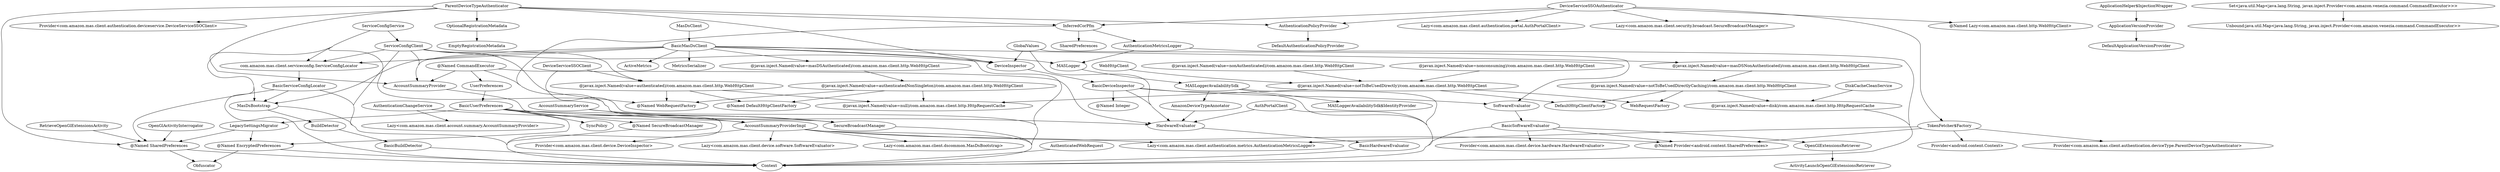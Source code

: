 digraph G1 {
  concentrate = true;
  n2 [label="@Named CommandExecutor"];
  n2 -> SecureBroadcastManager;
  n2 -> AccountSummaryProvider;
  n2 -> HardwareEvaluator;
  n2 -> UserPreferences;
  n3 [label="@Named EncryptedPreferences"];
  n3 -> Context;
  n3 -> Obfuscator;
  n4 [label="@Named SecureBroadcastManager"];
  n4 -> Context;
  n5 [label="@Named SharedPreferences"];
  n5 -> Context;
  n5 -> Obfuscator;
  n6 [label="@javax.inject.Named(value=authenticated)/com.amazon.mas.client.http.WebHttpClient"];
  n7 [label="@Named DefaultHttpClientFactory"];
  n6 -> n7;
  n8 [label="@Named WebRequestFactory"];
  n6 -> n8;
  n9 [label="@javax.inject.Named(value=null)/com.amazon.mas.client.http.HttpRequestCache"];
  n6 -> n9;
  n10 [label="@javax.inject.Named(value=authenticatedNonSingleton)/com.amazon.mas.client.http.WebHttpClient"];
  n10 -> n7;
  n10 -> n8;
  n10 -> n9;
  n11 [label="@javax.inject.Named(value=disk)/com.amazon.mas.client.http.HttpRequestCache"];
  n11 -> Context;
  n12 [label="@javax.inject.Named(value=masDSAuthenticated)/com.amazon.mas.client.http.WebHttpClient"];
  n12 -> n10;
  n13 [label="@javax.inject.Named(value=masDSNonAuthenticated)/com.amazon.mas.client.http.WebHttpClient"];
  n14 [label="@javax.inject.Named(value=notToBeUsedDirectlyCaching)/com.amazon.mas.client.http.WebHttpClient"];
  n13 -> n14;
  n15 [label="@javax.inject.Named(value=nonAuthenticated)/com.amazon.mas.client.http.WebHttpClient"];
  n16 [label="@javax.inject.Named(value=notToBeUsedDirectly)/com.amazon.mas.client.http.WebHttpClient"];
  n15 -> n16;
  n17 [label="@javax.inject.Named(value=nonconsuming)/com.amazon.mas.client.http.WebHttpClient"];
  n17 -> n16;
  n16 -> n9;
  n16 -> DefaultHttpClientFactory;
  n16 -> WebRequestFactory;
  n14 -> n11;
  n14 -> DefaultHttpClientFactory;
  n14 -> WebRequestFactory;
  AccountSummaryProvider -> AccountSummaryProviderImpl;
  n18 [label="@Named Provider<android.content.SharedPreferences>"];
  AccountSummaryProviderImpl -> n18;
  n19 [label="Provider<com.amazon.mas.client.device.DeviceInspector>"];
  AccountSummaryProviderImpl -> n19;
  n20 [label="Lazy<com.amazon.mas.client.authentication.metrics.AuthenticationMetricsLogger>"];
  AccountSummaryProviderImpl -> n20;
  n21 [label="Lazy<com.amazon.mas.client.device.software.SoftwareEvaluator>"];
  AccountSummaryProviderImpl -> n21;
  n22 [label="Lazy<com.amazon.mas.client.dscommon.MasDsBootstrap>"];
  AccountSummaryProviderImpl -> n22;
  AccountSummaryProviderImpl -> Context;
  AccountSummaryService -> AccountSummaryProviderImpl;
  AccountSummaryService -> SecureBroadcastManager;
  AmazonDeviceTypeAnnotator -> HardwareEvaluator;
  n23 [label="ApplicationHelper$InjectionWrapper"];
  n23 -> ApplicationVersionProvider;
  ApplicationVersionProvider -> DefaultApplicationVersionProvider;
  AuthPortalClient -> Context;
  AuthPortalClient -> HardwareEvaluator;
  AuthenticatedWebRequest -> Context;
  AuthenticationChangeService -> SecureBroadcastManager;
  n24 [label="Lazy<com.amazon.mas.client.account.summary.AccountSummaryProvider>"];
  AuthenticationChangeService -> n24;
  AuthenticationMetricsLogger -> MASLogger;
  AuthenticationMetricsLogger -> Context;
  AuthenticationPolicyProvider -> DefaultAuthenticationPolicyProvider;
  BasicBuildDetector -> Context;
  n25 [label="@Named Integer"];
  BasicDeviceInspector -> n25;
  BasicDeviceInspector -> Context;
  BasicDeviceInspector -> HardwareEvaluator;
  BasicDeviceInspector -> SoftwareEvaluator;
  BasicHardwareEvaluator -> Context;
  BasicMasDsClient -> MasDsBootstrap;
  BasicMasDsClient -> n12;
  BasicMasDsClient -> n13;
  BasicMasDsClient -> DeviceInspector;
  BasicMasDsClient -> MASLogger;
  BasicMasDsClient -> ActiveMetrics;
  BasicMasDsClient -> Context;
  BasicMasDsClient -> AccountSummaryProvider;
  BasicMasDsClient -> MetricsSerializer;
  n26 [label="com.amazon.mas.client.serviceconfig.ServiceConfigLocator"];
  BasicMasDsClient -> n26;
  BasicServiceConfigLocator -> MasDsBootstrap;
  BasicServiceConfigLocator -> n5;
  BasicServiceConfigLocator -> Context;
  BasicSoftwareEvaluator -> n18;
  n27 [label="Provider<com.amazon.mas.client.device.hardware.HardwareEvaluator>"];
  BasicSoftwareEvaluator -> n27;
  BasicSoftwareEvaluator -> Context;
  BasicSoftwareEvaluator -> OpenGlExtensionsRetriever;
  BasicUserPreferences -> SecureBroadcastManager;
  BasicUserPreferences -> LegacySettingsMigrator;
  BasicUserPreferences -> n4;
  BasicUserPreferences -> n3;
  BasicUserPreferences -> Context;
  BasicUserPreferences -> HardwareEvaluator;
  BasicUserPreferences -> SyncPolicy;
  BuildDetector -> BasicBuildDetector;
  DeviceInspector -> BasicDeviceInspector;
  DeviceServiceSSOAuthenticator -> InferredCorPfm;
  DeviceServiceSSOAuthenticator -> AuthenticationPolicyProvider;
  n28 [label="@Named Lazy<com.amazon.mas.client.http.WebHttpClient>"];
  DeviceServiceSSOAuthenticator -> n28;
  n29 [label="Lazy<com.amazon.mas.client.authentication.portal.AuthPortalClient>"];
  DeviceServiceSSOAuthenticator -> n29;
  n30 [label="Lazy<com.amazon.mas.client.security.broadcast.SecureBroadcastManager>"];
  DeviceServiceSSOAuthenticator -> n30;
  n31 [label="TokenFetcher$Factory"];
  DeviceServiceSSOAuthenticator -> n31;
  DeviceServiceSSOClient -> n6;
  DeviceServiceSSOClient -> Context;
  DiskCacheCleanService -> n11;
  GlobalValues -> DeviceInspector;
  GlobalValues -> HardwareEvaluator;
  GlobalValues -> SoftwareEvaluator;
  HardwareEvaluator -> BasicHardwareEvaluator;
  InferredCorPfm -> SecureBroadcastManager;
  InferredCorPfm -> SharedPreferences;
  InferredCorPfm -> AuthenticationMetricsLogger;
  LegacySettingsMigrator -> n5;
  LegacySettingsMigrator -> n3;
  MASLogger -> MASLoggerAvailabilitySdk;
  MASLoggerAvailabilitySdk -> AmazonDeviceTypeAnnotator;
  MASLoggerAvailabilitySdk -> Context;
  n32 [label="MASLoggerAvailabilitySdk$IdentityProvider"];
  MASLoggerAvailabilitySdk -> n32;
  MasDsBootstrap -> Context;
  MasDsBootstrap -> BuildDetector;
  MasDsClient -> BasicMasDsClient;
  OpenGlActivityInterrogator -> n5;
  OpenGlExtensionsRetriever -> ActivityLaunchOpenGlExtensionsRetriever;
  OptionalRegistrationMetadata -> EmptyRegistrationMetadata;
  ParentDeviceTypeAuthenticator -> InferredCorPfm;
  ParentDeviceTypeAuthenticator -> MasDsBootstrap;
  ParentDeviceTypeAuthenticator -> AuthenticationPolicyProvider;
  ParentDeviceTypeAuthenticator -> OptionalRegistrationMetadata;
  ParentDeviceTypeAuthenticator -> DeviceInspector;
  n33 [label="Provider<com.amazon.mas.client.authentication.deviceservice.DeviceServiceSSOClient>"];
  ParentDeviceTypeAuthenticator -> n33;
  ParentDeviceTypeAuthenticator -> n5;
  ParentDeviceTypeAuthenticator -> Context;
  RetrieveOpenGlExtensionsActivity -> n5;
  SecureBroadcastManager -> Context;
  ServiceConfigClient -> n6;
  ServiceConfigClient -> n8;
  ServiceConfigClient -> DeviceInspector;
  ServiceConfigClient -> Context;
  ServiceConfigClient -> AccountSummaryProvider;
  ServiceConfigClient -> n26;
  ServiceConfigService -> SecureBroadcastManager;
  ServiceConfigService -> ServiceConfigClient;
  ServiceConfigService -> AccountSummaryProvider;
  ServiceConfigService -> n26;
  n34 [label="Set<java.util.Map<java.lang.String, javax.inject.Provider<com.amazon.venezia.command.CommandExecutor>>>"];
  n35 [label="Unbound:java.util.Map<java.lang.String, javax.inject.Provider<com.amazon.venezia.command.CommandExecutor>>"];
  n34 -> n35;
  SoftwareEvaluator -> BasicSoftwareEvaluator;
  n31 -> n18;
  n36 [label="Provider<android.content.Context>"];
  n31 -> n36;
  n37 [label="Provider<com.amazon.mas.client.authentication.deviceType.ParentDeviceTypeAuthenticator>"];
  n31 -> n37;
  n31 -> n20;
  UserPreferences -> BasicUserPreferences;
  WebHttpClient -> n16;
  n26 -> BasicServiceConfigLocator;
}
